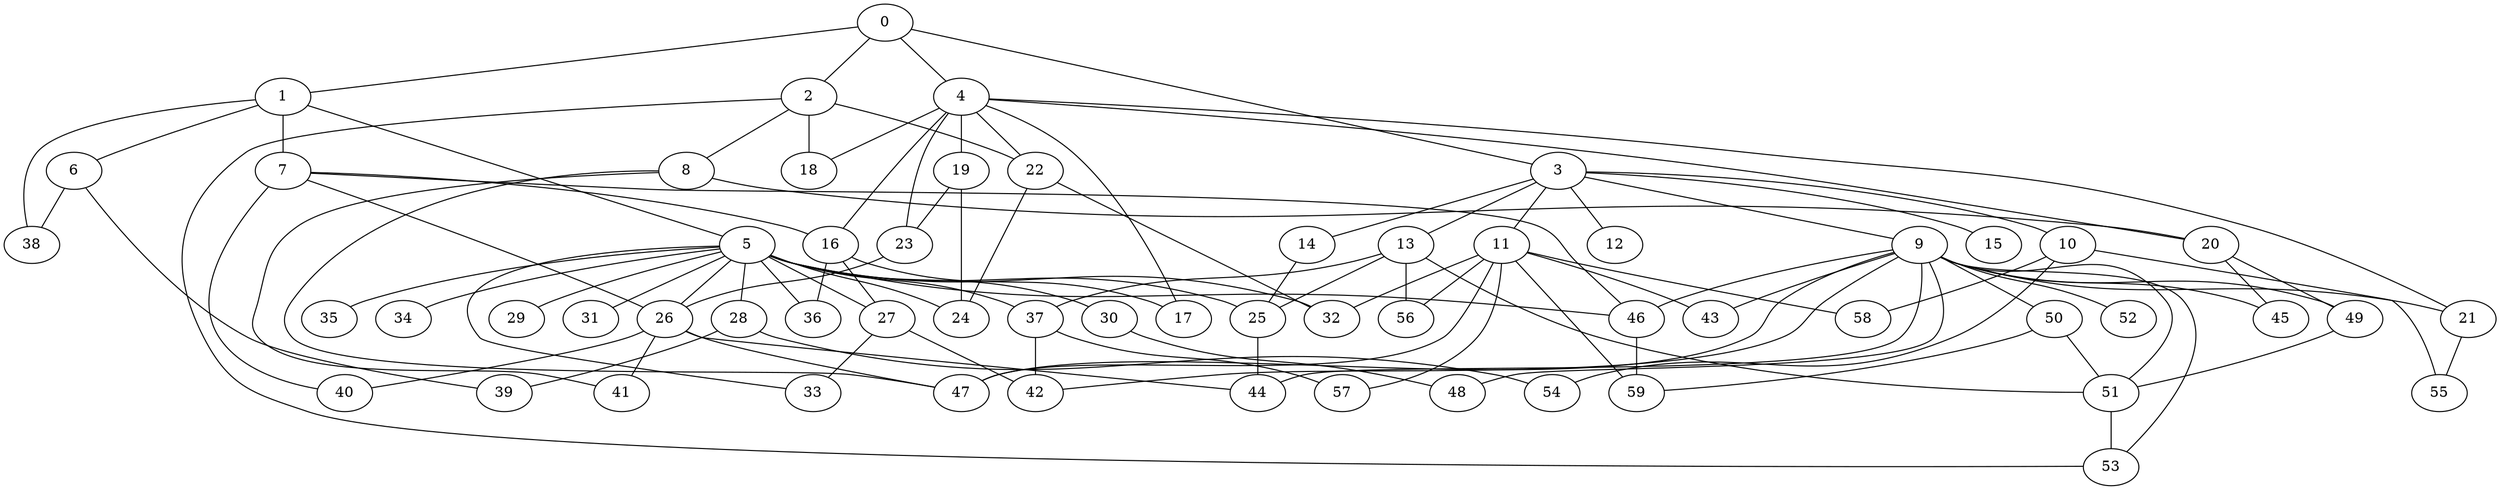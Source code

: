 
graph graphname {
    0 -- 1
0 -- 2
0 -- 3
0 -- 4
1 -- 5
1 -- 6
1 -- 7
1 -- 38
2 -- 8
2 -- 18
2 -- 22
2 -- 53
3 -- 9
3 -- 10
3 -- 11
3 -- 12
3 -- 13
3 -- 14
3 -- 15
4 -- 16
4 -- 17
4 -- 18
4 -- 19
4 -- 20
4 -- 21
4 -- 22
4 -- 23
5 -- 32
5 -- 34
5 -- 35
5 -- 36
5 -- 37
5 -- 33
5 -- 24
5 -- 25
5 -- 26
5 -- 27
5 -- 28
5 -- 29
5 -- 30
5 -- 31
5 -- 46
6 -- 38
6 -- 39
7 -- 40
7 -- 16
7 -- 46
7 -- 26
8 -- 41
8 -- 20
8 -- 47
9 -- 42
9 -- 43
9 -- 44
9 -- 45
9 -- 46
9 -- 47
9 -- 48
9 -- 49
9 -- 50
9 -- 51
9 -- 52
9 -- 53
9 -- 21
10 -- 54
10 -- 55
10 -- 58
11 -- 56
11 -- 57
11 -- 58
11 -- 59
11 -- 47
11 -- 43
11 -- 32
13 -- 37
13 -- 25
13 -- 56
13 -- 51
14 -- 25
16 -- 17
16 -- 36
16 -- 27
19 -- 24
19 -- 23
20 -- 49
20 -- 45
21 -- 55
22 -- 24
22 -- 32
23 -- 26
25 -- 44
26 -- 47
26 -- 40
26 -- 44
26 -- 41
27 -- 42
27 -- 33
28 -- 39
28 -- 54
30 -- 48
37 -- 42
37 -- 57
46 -- 59
49 -- 51
50 -- 51
50 -- 59
51 -- 53

}
